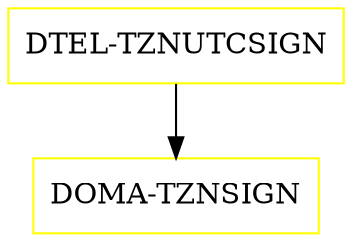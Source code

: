 digraph G {
  "DTEL-TZNUTCSIGN" [shape=box,color=yellow];
  "DOMA-TZNSIGN" [shape=box,color=yellow,URL="./DOMA_TZNSIGN.html"];
  "DTEL-TZNUTCSIGN" -> "DOMA-TZNSIGN";
}
